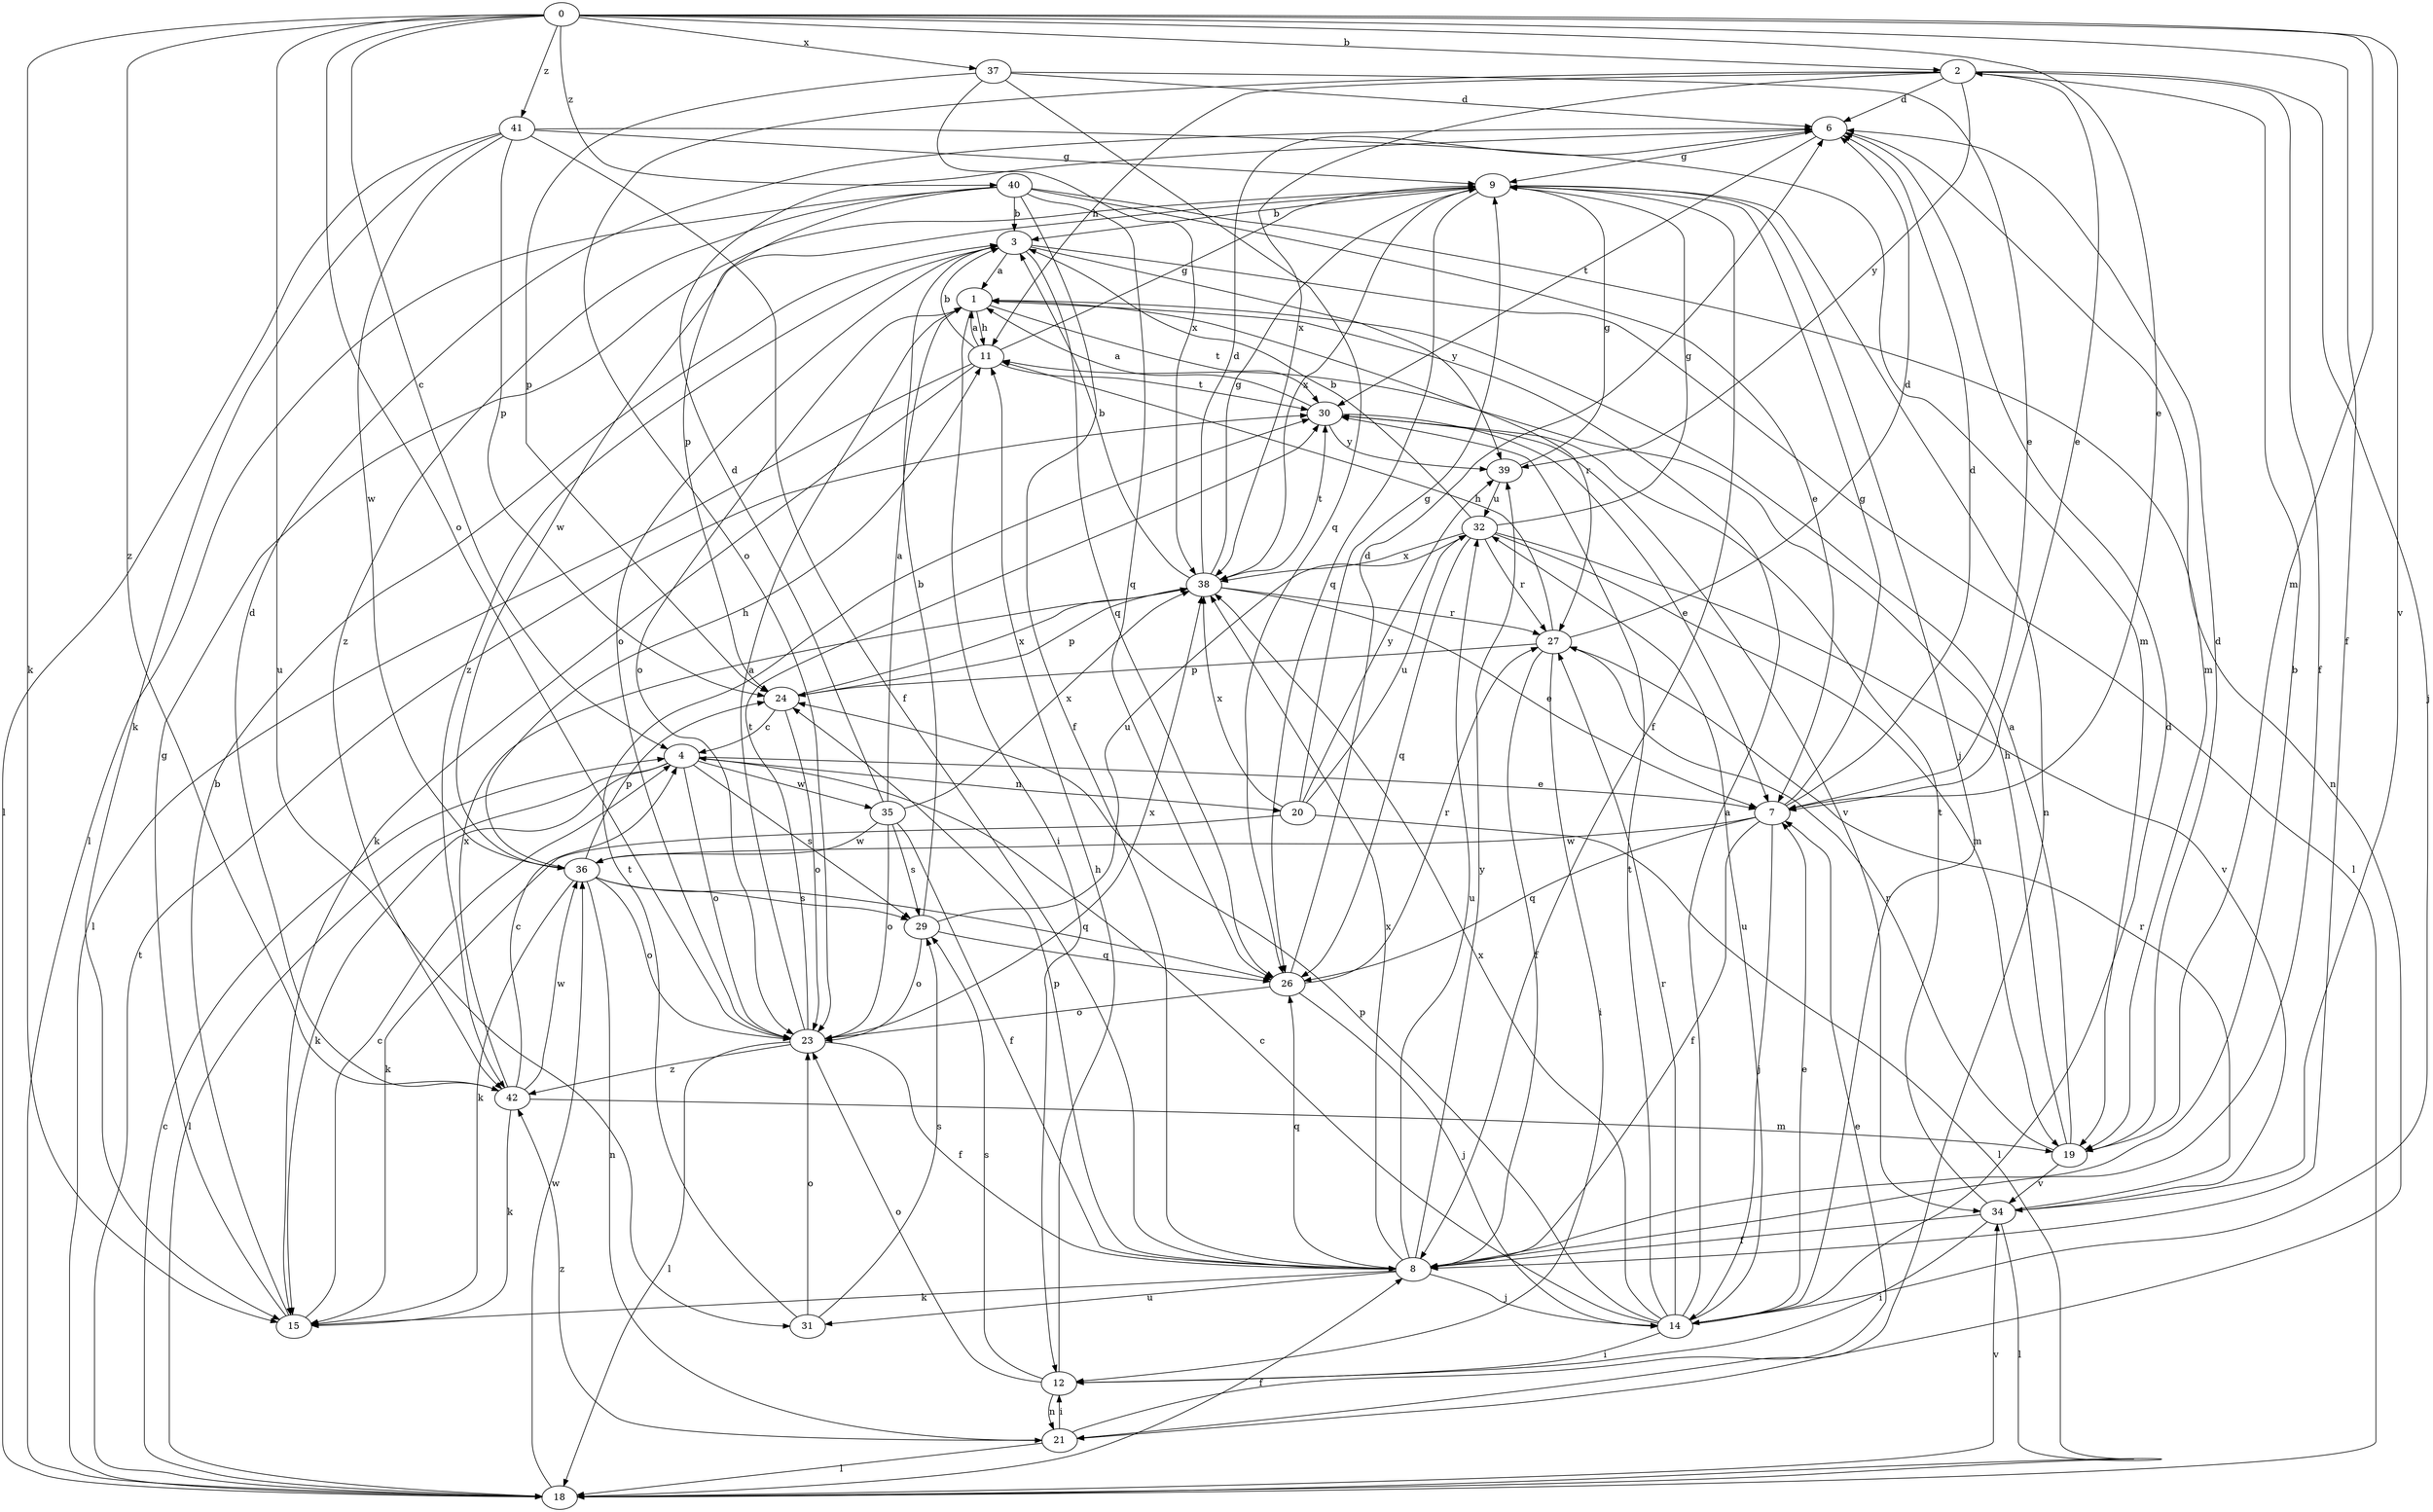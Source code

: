 strict digraph  {
0;
1;
2;
3;
4;
6;
7;
8;
9;
11;
12;
14;
15;
18;
19;
20;
21;
23;
24;
26;
27;
29;
30;
31;
32;
34;
35;
36;
37;
38;
39;
40;
41;
42;
0 -> 2  [label=b];
0 -> 4  [label=c];
0 -> 7  [label=e];
0 -> 8  [label=f];
0 -> 15  [label=k];
0 -> 19  [label=m];
0 -> 23  [label=o];
0 -> 31  [label=u];
0 -> 34  [label=v];
0 -> 37  [label=x];
0 -> 40  [label=z];
0 -> 41  [label=z];
0 -> 42  [label=z];
1 -> 11  [label=h];
1 -> 12  [label=i];
1 -> 23  [label=o];
1 -> 27  [label=r];
1 -> 30  [label=t];
2 -> 6  [label=d];
2 -> 7  [label=e];
2 -> 8  [label=f];
2 -> 11  [label=h];
2 -> 14  [label=j];
2 -> 23  [label=o];
2 -> 38  [label=x];
2 -> 39  [label=y];
3 -> 1  [label=a];
3 -> 18  [label=l];
3 -> 23  [label=o];
3 -> 26  [label=q];
3 -> 39  [label=y];
3 -> 42  [label=z];
4 -> 7  [label=e];
4 -> 15  [label=k];
4 -> 18  [label=l];
4 -> 20  [label=n];
4 -> 23  [label=o];
4 -> 29  [label=s];
4 -> 35  [label=w];
6 -> 9  [label=g];
6 -> 21  [label=n];
6 -> 30  [label=t];
7 -> 6  [label=d];
7 -> 8  [label=f];
7 -> 9  [label=g];
7 -> 14  [label=j];
7 -> 26  [label=q];
7 -> 36  [label=w];
8 -> 2  [label=b];
8 -> 14  [label=j];
8 -> 15  [label=k];
8 -> 24  [label=p];
8 -> 26  [label=q];
8 -> 31  [label=u];
8 -> 32  [label=u];
8 -> 38  [label=x];
8 -> 39  [label=y];
9 -> 3  [label=b];
9 -> 8  [label=f];
9 -> 14  [label=j];
9 -> 21  [label=n];
9 -> 26  [label=q];
9 -> 36  [label=w];
9 -> 38  [label=x];
11 -> 1  [label=a];
11 -> 3  [label=b];
11 -> 9  [label=g];
11 -> 15  [label=k];
11 -> 18  [label=l];
11 -> 30  [label=t];
12 -> 11  [label=h];
12 -> 21  [label=n];
12 -> 23  [label=o];
12 -> 29  [label=s];
14 -> 1  [label=a];
14 -> 4  [label=c];
14 -> 6  [label=d];
14 -> 7  [label=e];
14 -> 12  [label=i];
14 -> 24  [label=p];
14 -> 27  [label=r];
14 -> 30  [label=t];
14 -> 32  [label=u];
14 -> 38  [label=x];
15 -> 3  [label=b];
15 -> 4  [label=c];
15 -> 9  [label=g];
18 -> 4  [label=c];
18 -> 8  [label=f];
18 -> 30  [label=t];
18 -> 34  [label=v];
18 -> 36  [label=w];
19 -> 1  [label=a];
19 -> 6  [label=d];
19 -> 11  [label=h];
19 -> 27  [label=r];
19 -> 34  [label=v];
20 -> 9  [label=g];
20 -> 15  [label=k];
20 -> 18  [label=l];
20 -> 32  [label=u];
20 -> 38  [label=x];
20 -> 39  [label=y];
21 -> 7  [label=e];
21 -> 12  [label=i];
21 -> 18  [label=l];
21 -> 42  [label=z];
23 -> 1  [label=a];
23 -> 8  [label=f];
23 -> 18  [label=l];
23 -> 30  [label=t];
23 -> 38  [label=x];
23 -> 42  [label=z];
24 -> 4  [label=c];
24 -> 23  [label=o];
24 -> 38  [label=x];
26 -> 6  [label=d];
26 -> 14  [label=j];
26 -> 23  [label=o];
26 -> 27  [label=r];
27 -> 6  [label=d];
27 -> 8  [label=f];
27 -> 11  [label=h];
27 -> 12  [label=i];
27 -> 24  [label=p];
29 -> 3  [label=b];
29 -> 23  [label=o];
29 -> 26  [label=q];
29 -> 32  [label=u];
30 -> 1  [label=a];
30 -> 7  [label=e];
30 -> 34  [label=v];
30 -> 39  [label=y];
31 -> 23  [label=o];
31 -> 29  [label=s];
31 -> 30  [label=t];
32 -> 3  [label=b];
32 -> 9  [label=g];
32 -> 19  [label=m];
32 -> 26  [label=q];
32 -> 27  [label=r];
32 -> 34  [label=v];
32 -> 38  [label=x];
34 -> 8  [label=f];
34 -> 12  [label=i];
34 -> 18  [label=l];
34 -> 27  [label=r];
34 -> 30  [label=t];
35 -> 1  [label=a];
35 -> 6  [label=d];
35 -> 8  [label=f];
35 -> 23  [label=o];
35 -> 29  [label=s];
35 -> 36  [label=w];
35 -> 38  [label=x];
36 -> 11  [label=h];
36 -> 15  [label=k];
36 -> 21  [label=n];
36 -> 23  [label=o];
36 -> 24  [label=p];
36 -> 26  [label=q];
36 -> 29  [label=s];
37 -> 6  [label=d];
37 -> 7  [label=e];
37 -> 24  [label=p];
37 -> 26  [label=q];
37 -> 38  [label=x];
38 -> 3  [label=b];
38 -> 6  [label=d];
38 -> 7  [label=e];
38 -> 9  [label=g];
38 -> 24  [label=p];
38 -> 27  [label=r];
38 -> 30  [label=t];
39 -> 9  [label=g];
39 -> 32  [label=u];
40 -> 3  [label=b];
40 -> 7  [label=e];
40 -> 8  [label=f];
40 -> 18  [label=l];
40 -> 19  [label=m];
40 -> 24  [label=p];
40 -> 26  [label=q];
40 -> 42  [label=z];
41 -> 8  [label=f];
41 -> 9  [label=g];
41 -> 15  [label=k];
41 -> 18  [label=l];
41 -> 19  [label=m];
41 -> 24  [label=p];
41 -> 36  [label=w];
42 -> 4  [label=c];
42 -> 6  [label=d];
42 -> 15  [label=k];
42 -> 19  [label=m];
42 -> 36  [label=w];
42 -> 38  [label=x];
}

